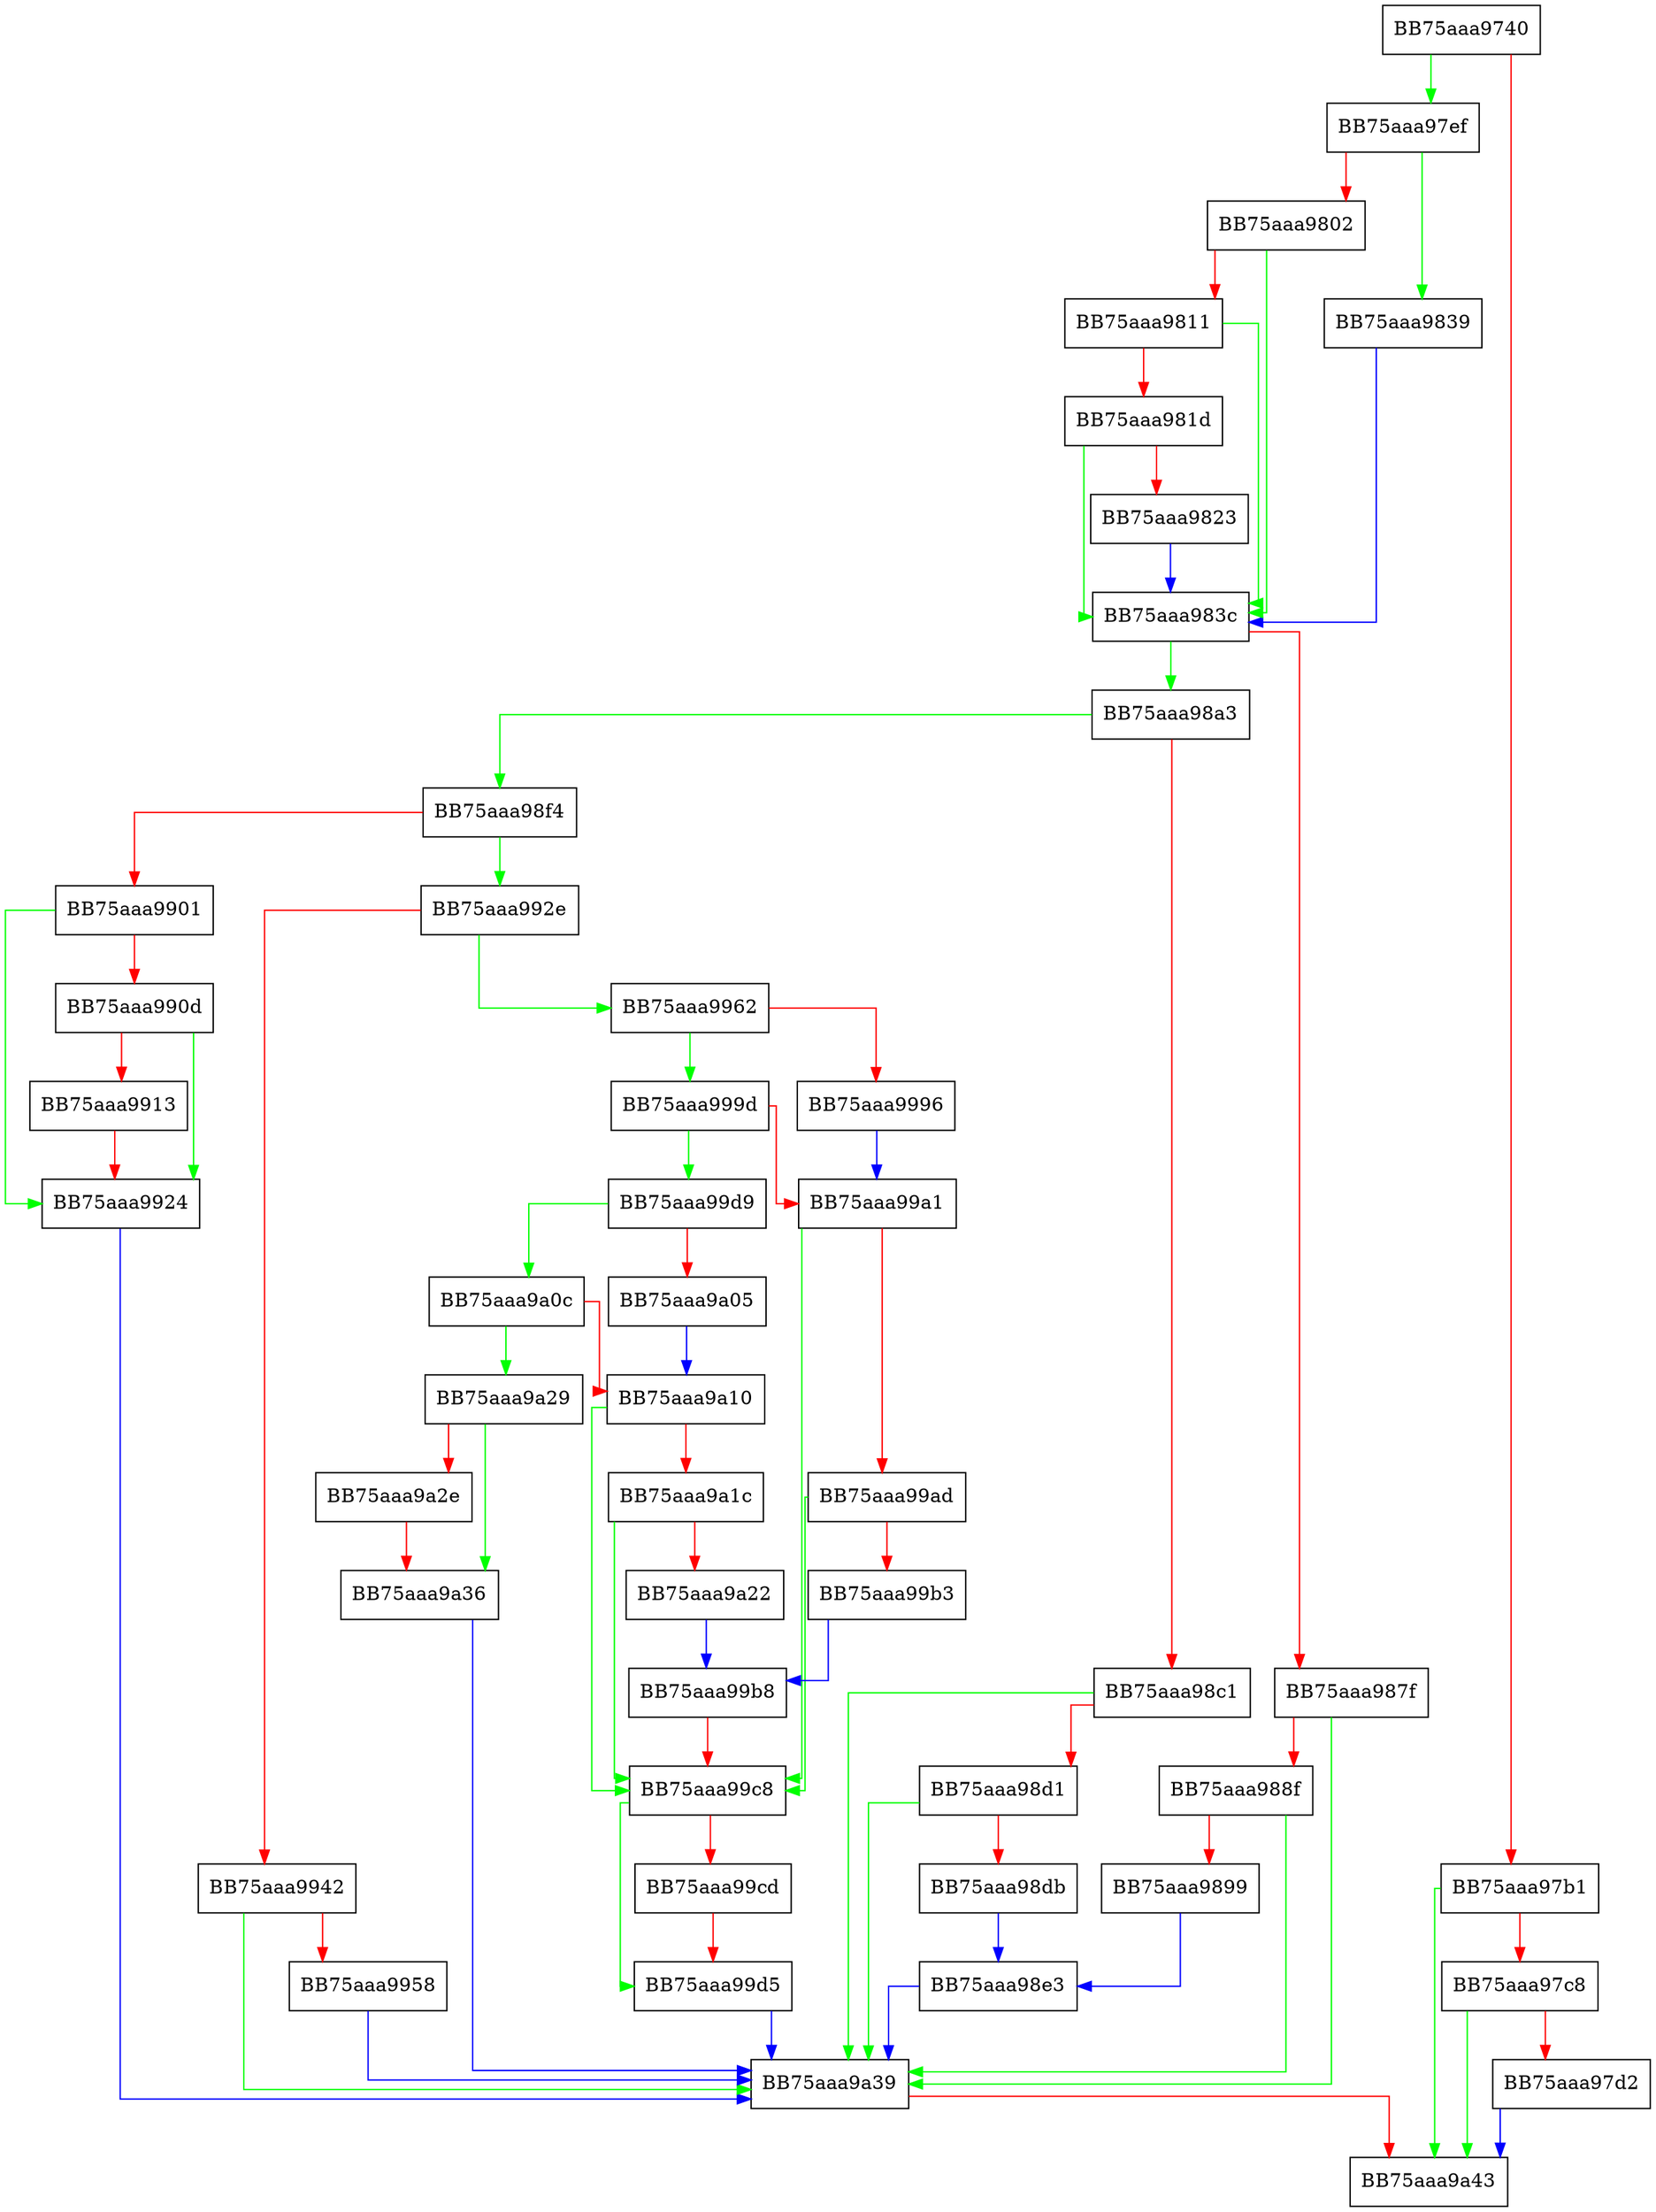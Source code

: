 digraph CopyFileW {
  node [shape="box"];
  graph [splines=ortho];
  BB75aaa9740 -> BB75aaa97ef [color="green"];
  BB75aaa9740 -> BB75aaa97b1 [color="red"];
  BB75aaa97b1 -> BB75aaa9a43 [color="green"];
  BB75aaa97b1 -> BB75aaa97c8 [color="red"];
  BB75aaa97c8 -> BB75aaa9a43 [color="green"];
  BB75aaa97c8 -> BB75aaa97d2 [color="red"];
  BB75aaa97d2 -> BB75aaa9a43 [color="blue"];
  BB75aaa97ef -> BB75aaa9839 [color="green"];
  BB75aaa97ef -> BB75aaa9802 [color="red"];
  BB75aaa9802 -> BB75aaa983c [color="green"];
  BB75aaa9802 -> BB75aaa9811 [color="red"];
  BB75aaa9811 -> BB75aaa983c [color="green"];
  BB75aaa9811 -> BB75aaa981d [color="red"];
  BB75aaa981d -> BB75aaa983c [color="green"];
  BB75aaa981d -> BB75aaa9823 [color="red"];
  BB75aaa9823 -> BB75aaa983c [color="blue"];
  BB75aaa9839 -> BB75aaa983c [color="blue"];
  BB75aaa983c -> BB75aaa98a3 [color="green"];
  BB75aaa983c -> BB75aaa987f [color="red"];
  BB75aaa987f -> BB75aaa9a39 [color="green"];
  BB75aaa987f -> BB75aaa988f [color="red"];
  BB75aaa988f -> BB75aaa9a39 [color="green"];
  BB75aaa988f -> BB75aaa9899 [color="red"];
  BB75aaa9899 -> BB75aaa98e3 [color="blue"];
  BB75aaa98a3 -> BB75aaa98f4 [color="green"];
  BB75aaa98a3 -> BB75aaa98c1 [color="red"];
  BB75aaa98c1 -> BB75aaa9a39 [color="green"];
  BB75aaa98c1 -> BB75aaa98d1 [color="red"];
  BB75aaa98d1 -> BB75aaa9a39 [color="green"];
  BB75aaa98d1 -> BB75aaa98db [color="red"];
  BB75aaa98db -> BB75aaa98e3 [color="blue"];
  BB75aaa98e3 -> BB75aaa9a39 [color="blue"];
  BB75aaa98f4 -> BB75aaa992e [color="green"];
  BB75aaa98f4 -> BB75aaa9901 [color="red"];
  BB75aaa9901 -> BB75aaa9924 [color="green"];
  BB75aaa9901 -> BB75aaa990d [color="red"];
  BB75aaa990d -> BB75aaa9924 [color="green"];
  BB75aaa990d -> BB75aaa9913 [color="red"];
  BB75aaa9913 -> BB75aaa9924 [color="red"];
  BB75aaa9924 -> BB75aaa9a39 [color="blue"];
  BB75aaa992e -> BB75aaa9962 [color="green"];
  BB75aaa992e -> BB75aaa9942 [color="red"];
  BB75aaa9942 -> BB75aaa9a39 [color="green"];
  BB75aaa9942 -> BB75aaa9958 [color="red"];
  BB75aaa9958 -> BB75aaa9a39 [color="blue"];
  BB75aaa9962 -> BB75aaa999d [color="green"];
  BB75aaa9962 -> BB75aaa9996 [color="red"];
  BB75aaa9996 -> BB75aaa99a1 [color="blue"];
  BB75aaa999d -> BB75aaa99d9 [color="green"];
  BB75aaa999d -> BB75aaa99a1 [color="red"];
  BB75aaa99a1 -> BB75aaa99c8 [color="green"];
  BB75aaa99a1 -> BB75aaa99ad [color="red"];
  BB75aaa99ad -> BB75aaa99c8 [color="green"];
  BB75aaa99ad -> BB75aaa99b3 [color="red"];
  BB75aaa99b3 -> BB75aaa99b8 [color="blue"];
  BB75aaa99b8 -> BB75aaa99c8 [color="red"];
  BB75aaa99c8 -> BB75aaa99d5 [color="green"];
  BB75aaa99c8 -> BB75aaa99cd [color="red"];
  BB75aaa99cd -> BB75aaa99d5 [color="red"];
  BB75aaa99d5 -> BB75aaa9a39 [color="blue"];
  BB75aaa99d9 -> BB75aaa9a0c [color="green"];
  BB75aaa99d9 -> BB75aaa9a05 [color="red"];
  BB75aaa9a05 -> BB75aaa9a10 [color="blue"];
  BB75aaa9a0c -> BB75aaa9a29 [color="green"];
  BB75aaa9a0c -> BB75aaa9a10 [color="red"];
  BB75aaa9a10 -> BB75aaa99c8 [color="green"];
  BB75aaa9a10 -> BB75aaa9a1c [color="red"];
  BB75aaa9a1c -> BB75aaa99c8 [color="green"];
  BB75aaa9a1c -> BB75aaa9a22 [color="red"];
  BB75aaa9a22 -> BB75aaa99b8 [color="blue"];
  BB75aaa9a29 -> BB75aaa9a36 [color="green"];
  BB75aaa9a29 -> BB75aaa9a2e [color="red"];
  BB75aaa9a2e -> BB75aaa9a36 [color="red"];
  BB75aaa9a36 -> BB75aaa9a39 [color="blue"];
  BB75aaa9a39 -> BB75aaa9a43 [color="red"];
}